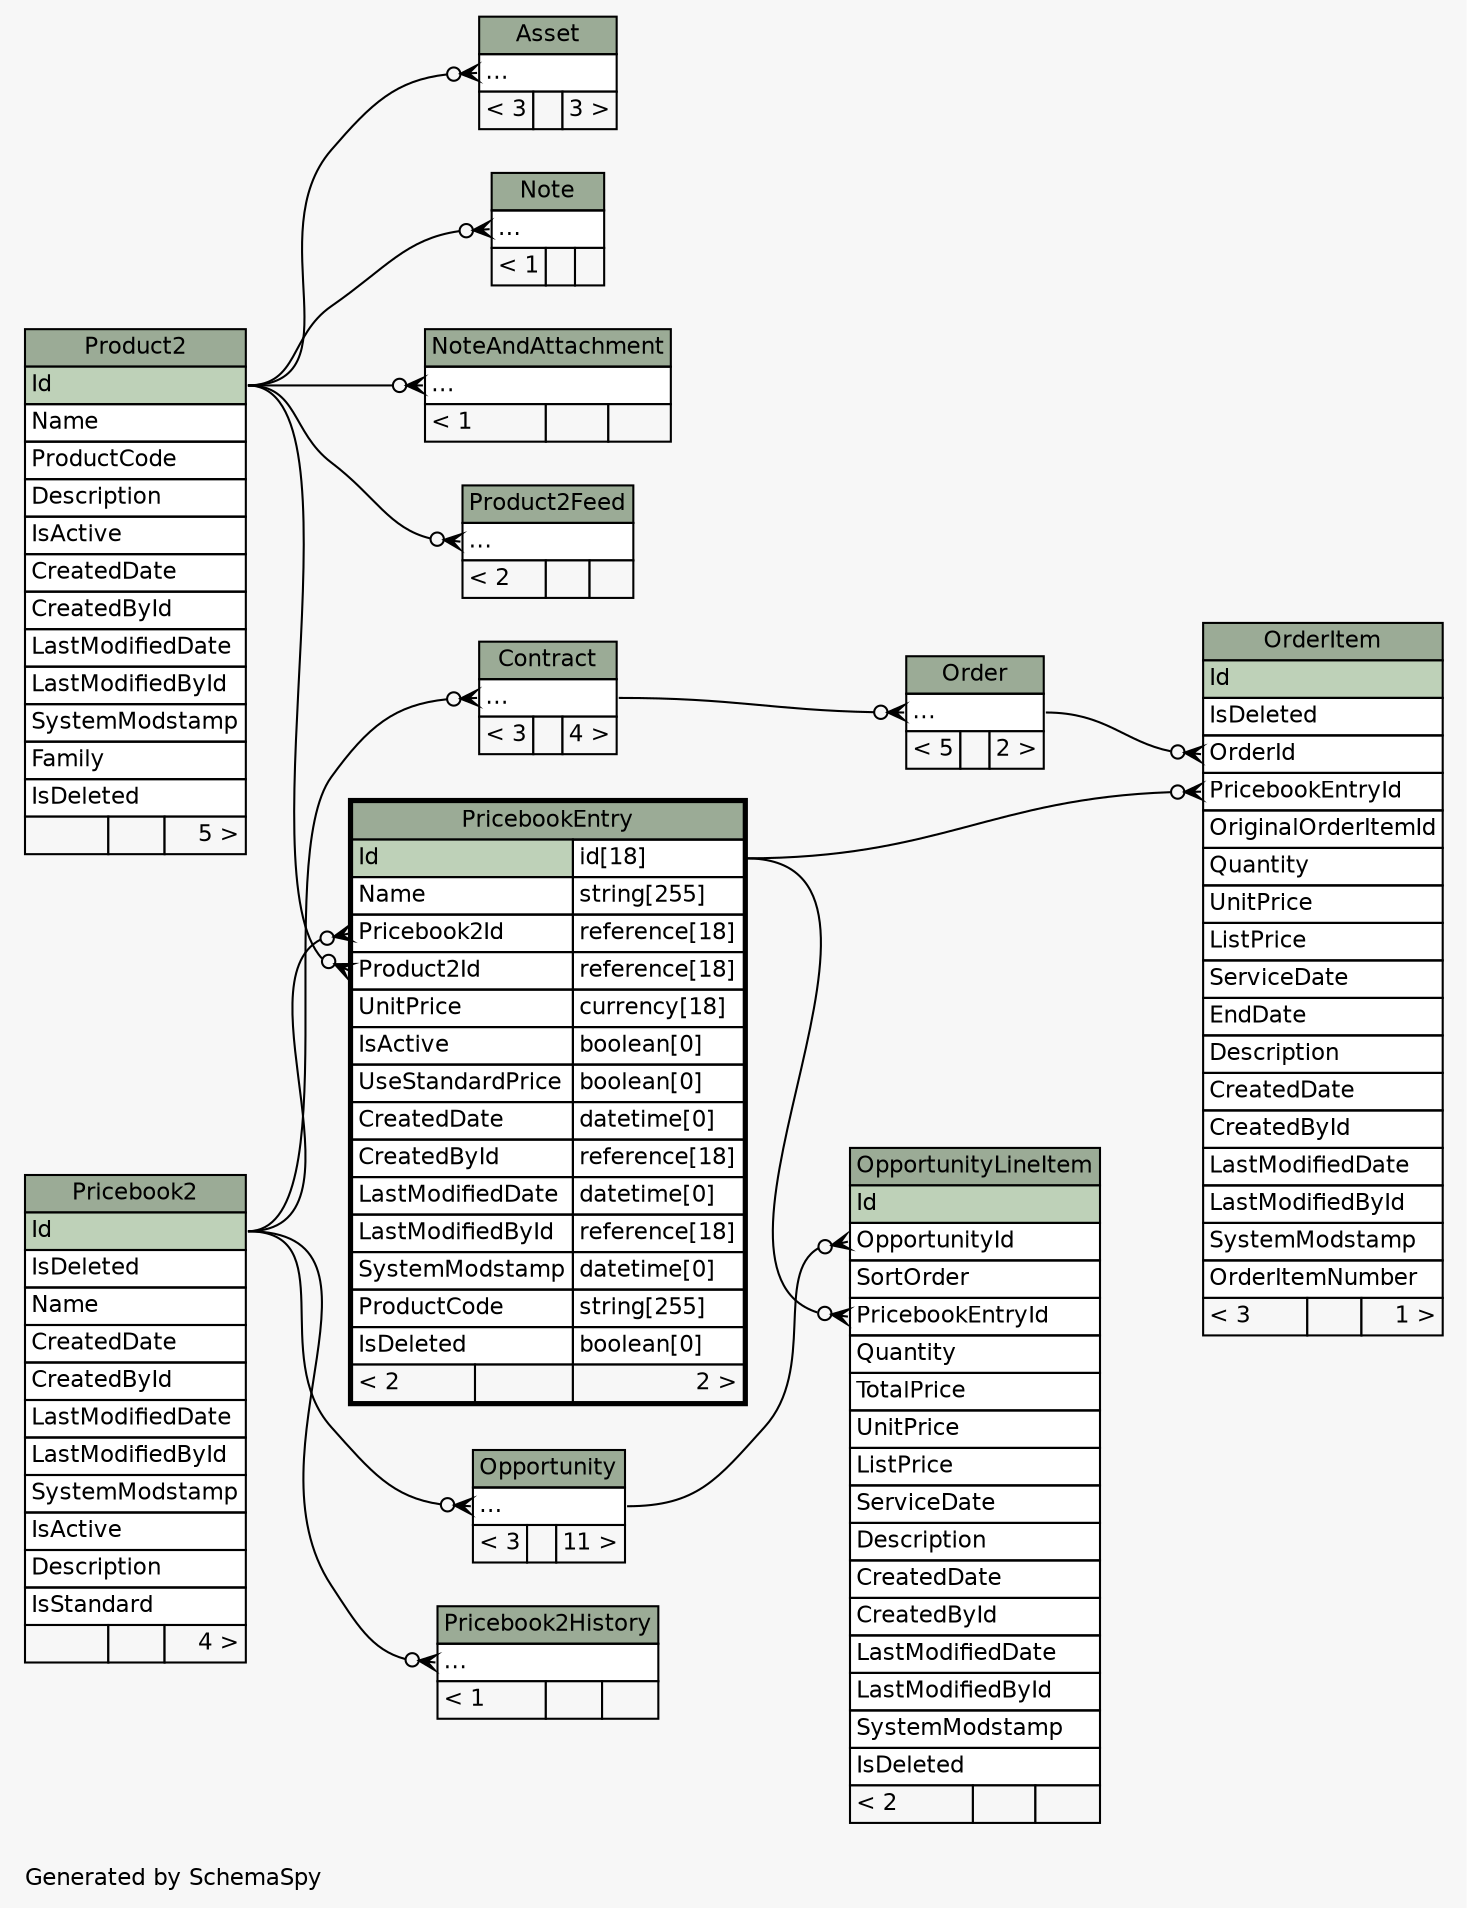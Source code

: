 // dot 2.36.0 on Mac OS X 10.11.6
// SchemaSpy rev 590
digraph "twoDegreesRelationshipsDiagram" {
  graph [
    rankdir="RL"
    bgcolor="#f7f7f7"
    label="\nGenerated by SchemaSpy"
    labeljust="l"
    nodesep="0.18"
    ranksep="0.46"
    fontname="Helvetica"
    fontsize="11"
  ];
  node [
    fontname="Helvetica"
    fontsize="11"
    shape="plaintext"
  ];
  edge [
    arrowsize="0.8"
  ];
  "Asset":"elipses":w -> "Product2":"Id":e [arrowhead=none dir=back arrowtail=crowodot];
  "Contract":"elipses":w -> "Pricebook2":"Id":e [arrowhead=none dir=back arrowtail=crowodot];
  "Note":"elipses":w -> "Product2":"Id":e [arrowhead=none dir=back arrowtail=crowodot];
  "NoteAndAttachment":"elipses":w -> "Product2":"Id":e [arrowhead=none dir=back arrowtail=crowodot];
  "Opportunity":"elipses":w -> "Pricebook2":"Id":e [arrowhead=none dir=back arrowtail=crowodot];
  "OpportunityLineItem":"OpportunityId":w -> "Opportunity":"elipses":e [arrowhead=none dir=back arrowtail=crowodot];
  "OpportunityLineItem":"PricebookEntryId":w -> "PricebookEntry":"Id.type":e [arrowhead=none dir=back arrowtail=crowodot];
  "Order":"elipses":w -> "Contract":"elipses":e [arrowhead=none dir=back arrowtail=crowodot];
  "OrderItem":"OrderId":w -> "Order":"elipses":e [arrowhead=none dir=back arrowtail=crowodot];
  "OrderItem":"PricebookEntryId":w -> "PricebookEntry":"Id.type":e [arrowhead=none dir=back arrowtail=crowodot];
  "Pricebook2History":"elipses":w -> "Pricebook2":"Id":e [arrowhead=none dir=back arrowtail=crowodot];
  "PricebookEntry":"Pricebook2Id":w -> "Pricebook2":"Id":e [arrowhead=none dir=back arrowtail=crowodot];
  "PricebookEntry":"Product2Id":w -> "Product2":"Id":e [arrowhead=none dir=back arrowtail=crowodot];
  "Product2Feed":"elipses":w -> "Product2":"Id":e [arrowhead=none dir=back arrowtail=crowodot];
  "Asset" [
    label=<
    <TABLE BORDER="0" CELLBORDER="1" CELLSPACING="0" BGCOLOR="#ffffff">
      <TR><TD COLSPAN="3" BGCOLOR="#9bab96" ALIGN="CENTER">Asset</TD></TR>
      <TR><TD PORT="elipses" COLSPAN="3" ALIGN="LEFT">...</TD></TR>
      <TR><TD ALIGN="LEFT" BGCOLOR="#f7f7f7">&lt; 3</TD><TD ALIGN="RIGHT" BGCOLOR="#f7f7f7">  </TD><TD ALIGN="RIGHT" BGCOLOR="#f7f7f7">3 &gt;</TD></TR>
    </TABLE>>
    URL="Asset.html"
    tooltip="Asset"
  ];
  "Contract" [
    label=<
    <TABLE BORDER="0" CELLBORDER="1" CELLSPACING="0" BGCOLOR="#ffffff">
      <TR><TD COLSPAN="3" BGCOLOR="#9bab96" ALIGN="CENTER">Contract</TD></TR>
      <TR><TD PORT="elipses" COLSPAN="3" ALIGN="LEFT">...</TD></TR>
      <TR><TD ALIGN="LEFT" BGCOLOR="#f7f7f7">&lt; 3</TD><TD ALIGN="RIGHT" BGCOLOR="#f7f7f7">  </TD><TD ALIGN="RIGHT" BGCOLOR="#f7f7f7">4 &gt;</TD></TR>
    </TABLE>>
    URL="Contract.html"
    tooltip="Contract"
  ];
  "Note" [
    label=<
    <TABLE BORDER="0" CELLBORDER="1" CELLSPACING="0" BGCOLOR="#ffffff">
      <TR><TD COLSPAN="3" BGCOLOR="#9bab96" ALIGN="CENTER">Note</TD></TR>
      <TR><TD PORT="elipses" COLSPAN="3" ALIGN="LEFT">...</TD></TR>
      <TR><TD ALIGN="LEFT" BGCOLOR="#f7f7f7">&lt; 1</TD><TD ALIGN="RIGHT" BGCOLOR="#f7f7f7">  </TD><TD ALIGN="RIGHT" BGCOLOR="#f7f7f7">  </TD></TR>
    </TABLE>>
    URL="Note.html"
    tooltip="Note"
  ];
  "NoteAndAttachment" [
    label=<
    <TABLE BORDER="0" CELLBORDER="1" CELLSPACING="0" BGCOLOR="#ffffff">
      <TR><TD COLSPAN="3" BGCOLOR="#9bab96" ALIGN="CENTER">NoteAndAttachment</TD></TR>
      <TR><TD PORT="elipses" COLSPAN="3" ALIGN="LEFT">...</TD></TR>
      <TR><TD ALIGN="LEFT" BGCOLOR="#f7f7f7">&lt; 1</TD><TD ALIGN="RIGHT" BGCOLOR="#f7f7f7">  </TD><TD ALIGN="RIGHT" BGCOLOR="#f7f7f7">  </TD></TR>
    </TABLE>>
    URL="NoteAndAttachment.html"
    tooltip="NoteAndAttachment"
  ];
  "Opportunity" [
    label=<
    <TABLE BORDER="0" CELLBORDER="1" CELLSPACING="0" BGCOLOR="#ffffff">
      <TR><TD COLSPAN="3" BGCOLOR="#9bab96" ALIGN="CENTER">Opportunity</TD></TR>
      <TR><TD PORT="elipses" COLSPAN="3" ALIGN="LEFT">...</TD></TR>
      <TR><TD ALIGN="LEFT" BGCOLOR="#f7f7f7">&lt; 3</TD><TD ALIGN="RIGHT" BGCOLOR="#f7f7f7">  </TD><TD ALIGN="RIGHT" BGCOLOR="#f7f7f7">11 &gt;</TD></TR>
    </TABLE>>
    URL="Opportunity.html"
    tooltip="Opportunity"
  ];
  "OpportunityLineItem" [
    label=<
    <TABLE BORDER="0" CELLBORDER="1" CELLSPACING="0" BGCOLOR="#ffffff">
      <TR><TD COLSPAN="3" BGCOLOR="#9bab96" ALIGN="CENTER">OpportunityLineItem</TD></TR>
      <TR><TD PORT="Id" COLSPAN="3" BGCOLOR="#bed1b8" ALIGN="LEFT">Id</TD></TR>
      <TR><TD PORT="OpportunityId" COLSPAN="3" ALIGN="LEFT">OpportunityId</TD></TR>
      <TR><TD PORT="SortOrder" COLSPAN="3" ALIGN="LEFT">SortOrder</TD></TR>
      <TR><TD PORT="PricebookEntryId" COLSPAN="3" ALIGN="LEFT">PricebookEntryId</TD></TR>
      <TR><TD PORT="Quantity" COLSPAN="3" ALIGN="LEFT">Quantity</TD></TR>
      <TR><TD PORT="TotalPrice" COLSPAN="3" ALIGN="LEFT">TotalPrice</TD></TR>
      <TR><TD PORT="UnitPrice" COLSPAN="3" ALIGN="LEFT">UnitPrice</TD></TR>
      <TR><TD PORT="ListPrice" COLSPAN="3" ALIGN="LEFT">ListPrice</TD></TR>
      <TR><TD PORT="ServiceDate" COLSPAN="3" ALIGN="LEFT">ServiceDate</TD></TR>
      <TR><TD PORT="Description" COLSPAN="3" ALIGN="LEFT">Description</TD></TR>
      <TR><TD PORT="CreatedDate" COLSPAN="3" ALIGN="LEFT">CreatedDate</TD></TR>
      <TR><TD PORT="CreatedById" COLSPAN="3" ALIGN="LEFT">CreatedById</TD></TR>
      <TR><TD PORT="LastModifiedDate" COLSPAN="3" ALIGN="LEFT">LastModifiedDate</TD></TR>
      <TR><TD PORT="LastModifiedById" COLSPAN="3" ALIGN="LEFT">LastModifiedById</TD></TR>
      <TR><TD PORT="SystemModstamp" COLSPAN="3" ALIGN="LEFT">SystemModstamp</TD></TR>
      <TR><TD PORT="IsDeleted" COLSPAN="3" ALIGN="LEFT">IsDeleted</TD></TR>
      <TR><TD ALIGN="LEFT" BGCOLOR="#f7f7f7">&lt; 2</TD><TD ALIGN="RIGHT" BGCOLOR="#f7f7f7">  </TD><TD ALIGN="RIGHT" BGCOLOR="#f7f7f7">  </TD></TR>
    </TABLE>>
    URL="OpportunityLineItem.html"
    tooltip="OpportunityLineItem"
  ];
  "Order" [
    label=<
    <TABLE BORDER="0" CELLBORDER="1" CELLSPACING="0" BGCOLOR="#ffffff">
      <TR><TD COLSPAN="3" BGCOLOR="#9bab96" ALIGN="CENTER">Order</TD></TR>
      <TR><TD PORT="elipses" COLSPAN="3" ALIGN="LEFT">...</TD></TR>
      <TR><TD ALIGN="LEFT" BGCOLOR="#f7f7f7">&lt; 5</TD><TD ALIGN="RIGHT" BGCOLOR="#f7f7f7">  </TD><TD ALIGN="RIGHT" BGCOLOR="#f7f7f7">2 &gt;</TD></TR>
    </TABLE>>
    URL="Order.html"
    tooltip="Order"
  ];
  "OrderItem" [
    label=<
    <TABLE BORDER="0" CELLBORDER="1" CELLSPACING="0" BGCOLOR="#ffffff">
      <TR><TD COLSPAN="3" BGCOLOR="#9bab96" ALIGN="CENTER">OrderItem</TD></TR>
      <TR><TD PORT="Id" COLSPAN="3" BGCOLOR="#bed1b8" ALIGN="LEFT">Id</TD></TR>
      <TR><TD PORT="IsDeleted" COLSPAN="3" ALIGN="LEFT">IsDeleted</TD></TR>
      <TR><TD PORT="OrderId" COLSPAN="3" ALIGN="LEFT">OrderId</TD></TR>
      <TR><TD PORT="PricebookEntryId" COLSPAN="3" ALIGN="LEFT">PricebookEntryId</TD></TR>
      <TR><TD PORT="OriginalOrderItemId" COLSPAN="3" ALIGN="LEFT">OriginalOrderItemId</TD></TR>
      <TR><TD PORT="Quantity" COLSPAN="3" ALIGN="LEFT">Quantity</TD></TR>
      <TR><TD PORT="UnitPrice" COLSPAN="3" ALIGN="LEFT">UnitPrice</TD></TR>
      <TR><TD PORT="ListPrice" COLSPAN="3" ALIGN="LEFT">ListPrice</TD></TR>
      <TR><TD PORT="ServiceDate" COLSPAN="3" ALIGN="LEFT">ServiceDate</TD></TR>
      <TR><TD PORT="EndDate" COLSPAN="3" ALIGN="LEFT">EndDate</TD></TR>
      <TR><TD PORT="Description" COLSPAN="3" ALIGN="LEFT">Description</TD></TR>
      <TR><TD PORT="CreatedDate" COLSPAN="3" ALIGN="LEFT">CreatedDate</TD></TR>
      <TR><TD PORT="CreatedById" COLSPAN="3" ALIGN="LEFT">CreatedById</TD></TR>
      <TR><TD PORT="LastModifiedDate" COLSPAN="3" ALIGN="LEFT">LastModifiedDate</TD></TR>
      <TR><TD PORT="LastModifiedById" COLSPAN="3" ALIGN="LEFT">LastModifiedById</TD></TR>
      <TR><TD PORT="SystemModstamp" COLSPAN="3" ALIGN="LEFT">SystemModstamp</TD></TR>
      <TR><TD PORT="OrderItemNumber" COLSPAN="3" ALIGN="LEFT">OrderItemNumber</TD></TR>
      <TR><TD ALIGN="LEFT" BGCOLOR="#f7f7f7">&lt; 3</TD><TD ALIGN="RIGHT" BGCOLOR="#f7f7f7">  </TD><TD ALIGN="RIGHT" BGCOLOR="#f7f7f7">1 &gt;</TD></TR>
    </TABLE>>
    URL="OrderItem.html"
    tooltip="OrderItem"
  ];
  "Pricebook2" [
    label=<
    <TABLE BORDER="0" CELLBORDER="1" CELLSPACING="0" BGCOLOR="#ffffff">
      <TR><TD COLSPAN="3" BGCOLOR="#9bab96" ALIGN="CENTER">Pricebook2</TD></TR>
      <TR><TD PORT="Id" COLSPAN="3" BGCOLOR="#bed1b8" ALIGN="LEFT">Id</TD></TR>
      <TR><TD PORT="IsDeleted" COLSPAN="3" ALIGN="LEFT">IsDeleted</TD></TR>
      <TR><TD PORT="Name" COLSPAN="3" ALIGN="LEFT">Name</TD></TR>
      <TR><TD PORT="CreatedDate" COLSPAN="3" ALIGN="LEFT">CreatedDate</TD></TR>
      <TR><TD PORT="CreatedById" COLSPAN="3" ALIGN="LEFT">CreatedById</TD></TR>
      <TR><TD PORT="LastModifiedDate" COLSPAN="3" ALIGN="LEFT">LastModifiedDate</TD></TR>
      <TR><TD PORT="LastModifiedById" COLSPAN="3" ALIGN="LEFT">LastModifiedById</TD></TR>
      <TR><TD PORT="SystemModstamp" COLSPAN="3" ALIGN="LEFT">SystemModstamp</TD></TR>
      <TR><TD PORT="IsActive" COLSPAN="3" ALIGN="LEFT">IsActive</TD></TR>
      <TR><TD PORT="Description" COLSPAN="3" ALIGN="LEFT">Description</TD></TR>
      <TR><TD PORT="IsStandard" COLSPAN="3" ALIGN="LEFT">IsStandard</TD></TR>
      <TR><TD ALIGN="LEFT" BGCOLOR="#f7f7f7">  </TD><TD ALIGN="RIGHT" BGCOLOR="#f7f7f7">  </TD><TD ALIGN="RIGHT" BGCOLOR="#f7f7f7">4 &gt;</TD></TR>
    </TABLE>>
    URL="Pricebook2.html"
    tooltip="Pricebook2"
  ];
  "Pricebook2History" [
    label=<
    <TABLE BORDER="0" CELLBORDER="1" CELLSPACING="0" BGCOLOR="#ffffff">
      <TR><TD COLSPAN="3" BGCOLOR="#9bab96" ALIGN="CENTER">Pricebook2History</TD></TR>
      <TR><TD PORT="elipses" COLSPAN="3" ALIGN="LEFT">...</TD></TR>
      <TR><TD ALIGN="LEFT" BGCOLOR="#f7f7f7">&lt; 1</TD><TD ALIGN="RIGHT" BGCOLOR="#f7f7f7">  </TD><TD ALIGN="RIGHT" BGCOLOR="#f7f7f7">  </TD></TR>
    </TABLE>>
    URL="Pricebook2History.html"
    tooltip="Pricebook2History"
  ];
  "PricebookEntry" [
    label=<
    <TABLE BORDER="2" CELLBORDER="1" CELLSPACING="0" BGCOLOR="#ffffff">
      <TR><TD COLSPAN="3" BGCOLOR="#9bab96" ALIGN="CENTER">PricebookEntry</TD></TR>
      <TR><TD PORT="Id" COLSPAN="2" BGCOLOR="#bed1b8" ALIGN="LEFT">Id</TD><TD PORT="Id.type" ALIGN="LEFT">id[18]</TD></TR>
      <TR><TD PORT="Name" COLSPAN="2" ALIGN="LEFT">Name</TD><TD PORT="Name.type" ALIGN="LEFT">string[255]</TD></TR>
      <TR><TD PORT="Pricebook2Id" COLSPAN="2" ALIGN="LEFT">Pricebook2Id</TD><TD PORT="Pricebook2Id.type" ALIGN="LEFT">reference[18]</TD></TR>
      <TR><TD PORT="Product2Id" COLSPAN="2" ALIGN="LEFT">Product2Id</TD><TD PORT="Product2Id.type" ALIGN="LEFT">reference[18]</TD></TR>
      <TR><TD PORT="UnitPrice" COLSPAN="2" ALIGN="LEFT">UnitPrice</TD><TD PORT="UnitPrice.type" ALIGN="LEFT">currency[18]</TD></TR>
      <TR><TD PORT="IsActive" COLSPAN="2" ALIGN="LEFT">IsActive</TD><TD PORT="IsActive.type" ALIGN="LEFT">boolean[0]</TD></TR>
      <TR><TD PORT="UseStandardPrice" COLSPAN="2" ALIGN="LEFT">UseStandardPrice</TD><TD PORT="UseStandardPrice.type" ALIGN="LEFT">boolean[0]</TD></TR>
      <TR><TD PORT="CreatedDate" COLSPAN="2" ALIGN="LEFT">CreatedDate</TD><TD PORT="CreatedDate.type" ALIGN="LEFT">datetime[0]</TD></TR>
      <TR><TD PORT="CreatedById" COLSPAN="2" ALIGN="LEFT">CreatedById</TD><TD PORT="CreatedById.type" ALIGN="LEFT">reference[18]</TD></TR>
      <TR><TD PORT="LastModifiedDate" COLSPAN="2" ALIGN="LEFT">LastModifiedDate</TD><TD PORT="LastModifiedDate.type" ALIGN="LEFT">datetime[0]</TD></TR>
      <TR><TD PORT="LastModifiedById" COLSPAN="2" ALIGN="LEFT">LastModifiedById</TD><TD PORT="LastModifiedById.type" ALIGN="LEFT">reference[18]</TD></TR>
      <TR><TD PORT="SystemModstamp" COLSPAN="2" ALIGN="LEFT">SystemModstamp</TD><TD PORT="SystemModstamp.type" ALIGN="LEFT">datetime[0]</TD></TR>
      <TR><TD PORT="ProductCode" COLSPAN="2" ALIGN="LEFT">ProductCode</TD><TD PORT="ProductCode.type" ALIGN="LEFT">string[255]</TD></TR>
      <TR><TD PORT="IsDeleted" COLSPAN="2" ALIGN="LEFT">IsDeleted</TD><TD PORT="IsDeleted.type" ALIGN="LEFT">boolean[0]</TD></TR>
      <TR><TD ALIGN="LEFT" BGCOLOR="#f7f7f7">&lt; 2</TD><TD ALIGN="RIGHT" BGCOLOR="#f7f7f7">  </TD><TD ALIGN="RIGHT" BGCOLOR="#f7f7f7">2 &gt;</TD></TR>
    </TABLE>>
    URL="PricebookEntry.html"
    tooltip="PricebookEntry"
  ];
  "Product2" [
    label=<
    <TABLE BORDER="0" CELLBORDER="1" CELLSPACING="0" BGCOLOR="#ffffff">
      <TR><TD COLSPAN="3" BGCOLOR="#9bab96" ALIGN="CENTER">Product2</TD></TR>
      <TR><TD PORT="Id" COLSPAN="3" BGCOLOR="#bed1b8" ALIGN="LEFT">Id</TD></TR>
      <TR><TD PORT="Name" COLSPAN="3" ALIGN="LEFT">Name</TD></TR>
      <TR><TD PORT="ProductCode" COLSPAN="3" ALIGN="LEFT">ProductCode</TD></TR>
      <TR><TD PORT="Description" COLSPAN="3" ALIGN="LEFT">Description</TD></TR>
      <TR><TD PORT="IsActive" COLSPAN="3" ALIGN="LEFT">IsActive</TD></TR>
      <TR><TD PORT="CreatedDate" COLSPAN="3" ALIGN="LEFT">CreatedDate</TD></TR>
      <TR><TD PORT="CreatedById" COLSPAN="3" ALIGN="LEFT">CreatedById</TD></TR>
      <TR><TD PORT="LastModifiedDate" COLSPAN="3" ALIGN="LEFT">LastModifiedDate</TD></TR>
      <TR><TD PORT="LastModifiedById" COLSPAN="3" ALIGN="LEFT">LastModifiedById</TD></TR>
      <TR><TD PORT="SystemModstamp" COLSPAN="3" ALIGN="LEFT">SystemModstamp</TD></TR>
      <TR><TD PORT="Family" COLSPAN="3" ALIGN="LEFT">Family</TD></TR>
      <TR><TD PORT="IsDeleted" COLSPAN="3" ALIGN="LEFT">IsDeleted</TD></TR>
      <TR><TD ALIGN="LEFT" BGCOLOR="#f7f7f7">  </TD><TD ALIGN="RIGHT" BGCOLOR="#f7f7f7">  </TD><TD ALIGN="RIGHT" BGCOLOR="#f7f7f7">5 &gt;</TD></TR>
    </TABLE>>
    URL="Product2.html"
    tooltip="Product2"
  ];
  "Product2Feed" [
    label=<
    <TABLE BORDER="0" CELLBORDER="1" CELLSPACING="0" BGCOLOR="#ffffff">
      <TR><TD COLSPAN="3" BGCOLOR="#9bab96" ALIGN="CENTER">Product2Feed</TD></TR>
      <TR><TD PORT="elipses" COLSPAN="3" ALIGN="LEFT">...</TD></TR>
      <TR><TD ALIGN="LEFT" BGCOLOR="#f7f7f7">&lt; 2</TD><TD ALIGN="RIGHT" BGCOLOR="#f7f7f7">  </TD><TD ALIGN="RIGHT" BGCOLOR="#f7f7f7">  </TD></TR>
    </TABLE>>
    URL="Product2Feed.html"
    tooltip="Product2Feed"
  ];
}

